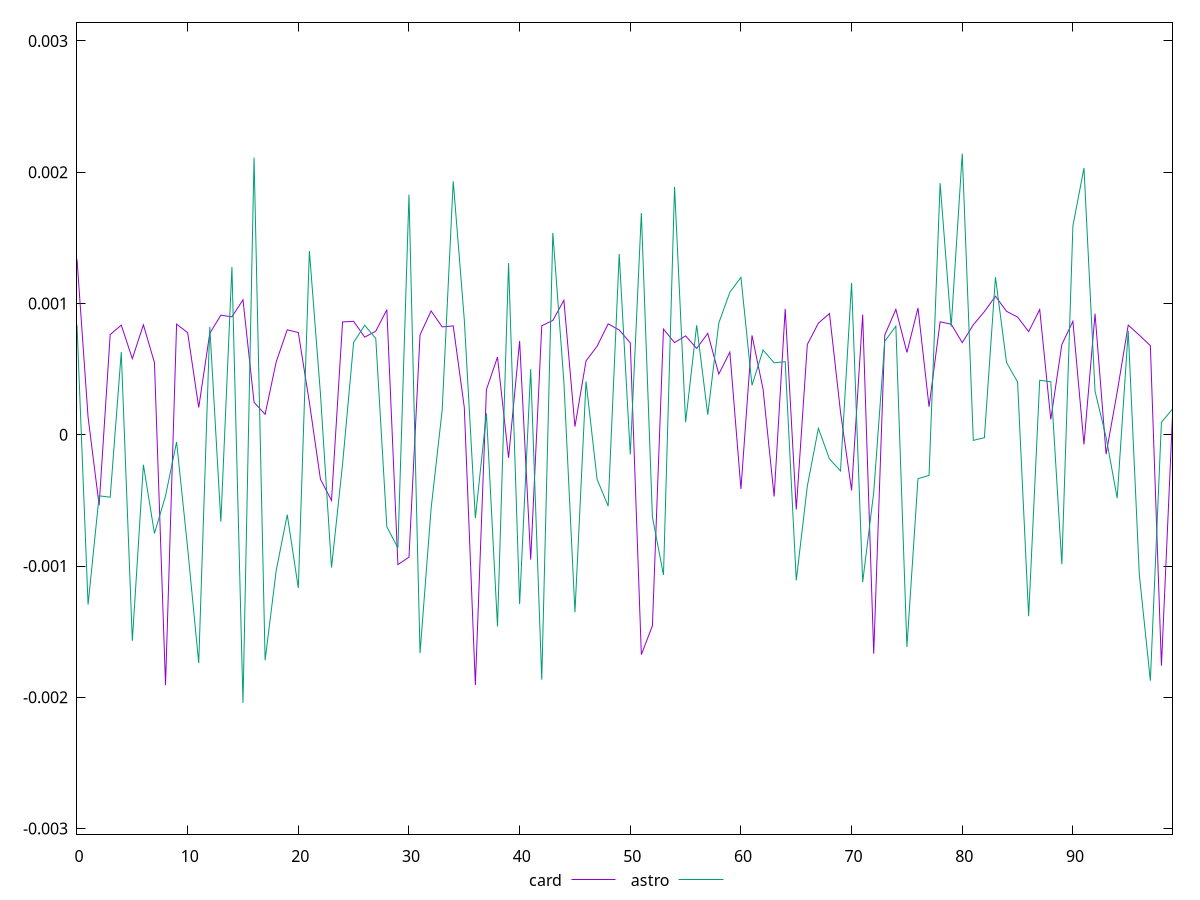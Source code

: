 reset

$card <<EOF
0 0.001337243279536006
1 0.00013455733896619582
2 -0.0005369956349842886
3 0.0007631650768183673
4 0.0008354149625039054
5 0.0005797388230050993
6 0.0008375291604426127
7 0.0005495301041408274
8 -0.001906682946458882
9 0.0008430112996064109
10 0.0007774840332338218
11 0.0002078621617234877
12 0.0007733590962146597
13 0.0009109404884951988
14 0.0008986173729287006
15 0.001028109226993934
16 0.0002475739851599601
17 0.00015566672220225785
18 0.0005550446344929405
19 0.0007995256426619358
20 0.0007787080875107322
21 0.00024736388933616624
22 -0.0003387668465446803
23 -0.0005002589537610403
24 0.000859598495047803
25 0.0008643394842571872
26 0.0007433882388496738
27 0.0007891900541367625
28 0.0009525733485107157
29 -0.0009889989427656703
30 -0.0009320851636112181
31 0.0007608469044544763
32 0.000943463311051157
33 0.0008217494648660173
34 0.0008292447032969774
35 0.00020818468044209726
36 -0.00190621781825831
37 0.0003445770439984341
38 0.0005917996957140292
39 -0.00017609469858750892
40 0.0007146246839978221
41 -0.0009510103358878585
42 0.0008304695125176176
43 0.00087077351319087
44 0.0010241320240609365
45 0.00006238734325486606
46 0.0005625969047527657
47 0.0006740217993262854
48 0.0008451556757511913
49 0.000797858292165704
50 0.0007002328632316479
51 -0.0016747377950680875
52 -0.0014548502269188135
53 0.0008047174100038912
54 0.0007020047520870431
55 0.0007534416936216981
56 0.0006577214089443506
57 0.000772295360495806
58 0.00046238015176448545
59 0.0006295294620921599
60 -0.0004134579849455422
61 0.0007570149485322308
62 0.00034692574264992283
63 -0.00047018449663930874
64 0.0009586839506539712
65 -0.0005693490892686115
66 0.0006880549923263313
67 0.000850332071746196
68 0.0009237054664284705
69 0.00017209163492936107
70 -0.0004235240744610458
71 0.0009150895140265958
72 -0.0016677775947874784
73 0.0007599703541266878
74 0.000955128165939878
75 0.0006272373993325753
76 0.0009659756233100836
77 0.00021327546802289986
78 0.0008605262553240567
79 0.0008424315779191116
80 0.0007015295935448751
81 0.0008378532326366428
82 0.0009382718140854395
83 0.0010554381237771527
84 0.0009404824639826614
85 0.0008967450808396782
86 0.000785659984898801
87 0.0009541681223642351
88 0.00011696480791811292
89 0.0006874178989218049
90 0.0008643236318215508
91 -0.00007333969551650416
92 0.0009221294521023271
93 -0.00014745478515443278
94 0.0003252434964152895
95 0.0008349857104947344
96 0.00075935371390079
97 0.0006788334768041693
98 -0.0017593064034539141
99 0.00014543222961648227
EOF

$astro <<EOF
0 0.0008379187660110206
1 -0.001293314545830845
2 -0.0004650317193923583
3 -0.0004756762167757779
4 0.0006298048671532456
5 -0.0015691925220428053
6 -0.0002285335271015574
7 -0.0007514544887732917
8 -0.0004656012815767449
9 -0.00005496832538100565
10 -0.0008639510973060399
11 -0.0017391376215834765
12 0.0008219135585016665
13 -0.0006621895052533686
14 0.001278125999724341
15 -0.0020419829919462035
16 0.002111904574706074
17 -0.0017174914148667126
18 -0.0010352683595651637
19 -0.0006088599638331652
20 -0.0011675357065581468
21 0.0013998054091245691
22 0.000312078332446269
23 -0.001011345425178364
24 -0.00022295940239447446
25 0.000703528406134118
26 0.0008342722494282732
27 0.0007331308980579099
28 -0.0007010591846422212
29 -0.0008619113747729973
30 0.0018299023142532218
31 -0.0016632121235701275
32 -0.0005611873257243165
33 0.00018737543576136025
34 0.001931400127275779
35 0.000876198967045085
36 -0.0006344682932272137
37 0.00016295016098570266
38 -0.0014600442119178537
39 0.0013080486741504534
40 -0.0012893533379603986
41 0.0004997027869303181
42 -0.0018650214929362475
43 0.0015373957374564256
44 0.00040252095062937276
45 -0.001352052839386792
46 0.0004061382992426694
47 -0.00033857955553779533
48 -0.0005434180533130196
49 0.001376717339876683
50 -0.00015048518266938782
51 0.00168924798975345
52 -0.00062633812519595
53 -0.00106770702635917
54 0.0018883628975011378
55 0.00009596368199009713
56 0.0008340309570532808
57 0.00015271312300129173
58 0.0008518639108469642
59 0.0010859688744910237
60 0.0011993321115569074
61 0.0003765414213145754
62 0.0006454453295125367
63 0.0005478684567009675
64 0.0005568518156864313
65 -0.0011085922671160685
66 -0.00039116405377601326
67 0.00004924880374794167
68 -0.00018432478682323851
69 -0.0002755322887130836
70 0.0011563758382008025
71 -0.0011225560415240106
72 -0.00043794211202003623
73 0.0007136282506535449
74 0.0008267458513068131
75 -0.0016159676515734912
76 -0.00033405295426310695
77 -0.0003094646006248655
78 0.0019165313210314906
79 0.0008233598709609306
80 0.0021419531553817073
81 -0.000042608096621913435
82 -0.00002226807580581518
83 0.0012001548408115232
84 0.000550525685702051
85 0.0004020943035861651
86 -0.0013818231705280445
87 0.00041538687486798894
88 0.0004038424030717719
89 -0.0009858998665360848
90 0.0015912605439958995
91 0.002031990104751455
92 0.00033188179391302393
93 -0.00001938364684347529
94 -0.0004824320862188694
95 0.0007918574378898612
96 -0.0010639211549390954
97 -0.0018733043299348617
98 0.00009526799615333893
99 0.000196194307408019
EOF

set key outside below
set xrange [0:99]
set yrange [-0.0030419829919462035:0.0031419531553817073]
set trange [-0.0030419829919462035:0.0031419531553817073]
set terminal svg size 640, 520 enhanced background rgb 'white'
set output "reports/report_00031_2021-02-24T23-18-18.084Z/meta/pScore-difference/comparison/line/2_vs_3.svg"

plot $card title "card" with line, \
     $astro title "astro" with line

reset
